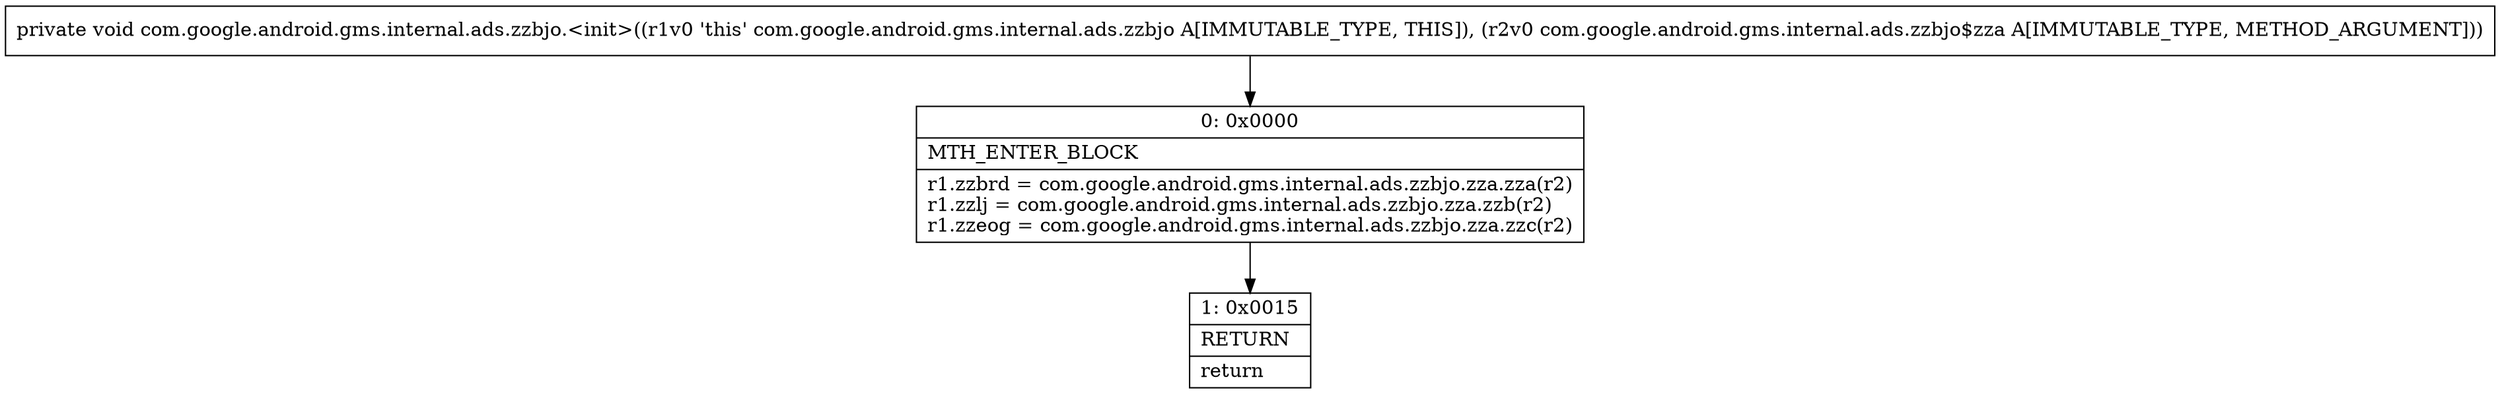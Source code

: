 digraph "CFG forcom.google.android.gms.internal.ads.zzbjo.\<init\>(Lcom\/google\/android\/gms\/internal\/ads\/zzbjo$zza;)V" {
Node_0 [shape=record,label="{0\:\ 0x0000|MTH_ENTER_BLOCK\l|r1.zzbrd = com.google.android.gms.internal.ads.zzbjo.zza.zza(r2)\lr1.zzlj = com.google.android.gms.internal.ads.zzbjo.zza.zzb(r2)\lr1.zzeog = com.google.android.gms.internal.ads.zzbjo.zza.zzc(r2)\l}"];
Node_1 [shape=record,label="{1\:\ 0x0015|RETURN\l|return\l}"];
MethodNode[shape=record,label="{private void com.google.android.gms.internal.ads.zzbjo.\<init\>((r1v0 'this' com.google.android.gms.internal.ads.zzbjo A[IMMUTABLE_TYPE, THIS]), (r2v0 com.google.android.gms.internal.ads.zzbjo$zza A[IMMUTABLE_TYPE, METHOD_ARGUMENT])) }"];
MethodNode -> Node_0;
Node_0 -> Node_1;
}

